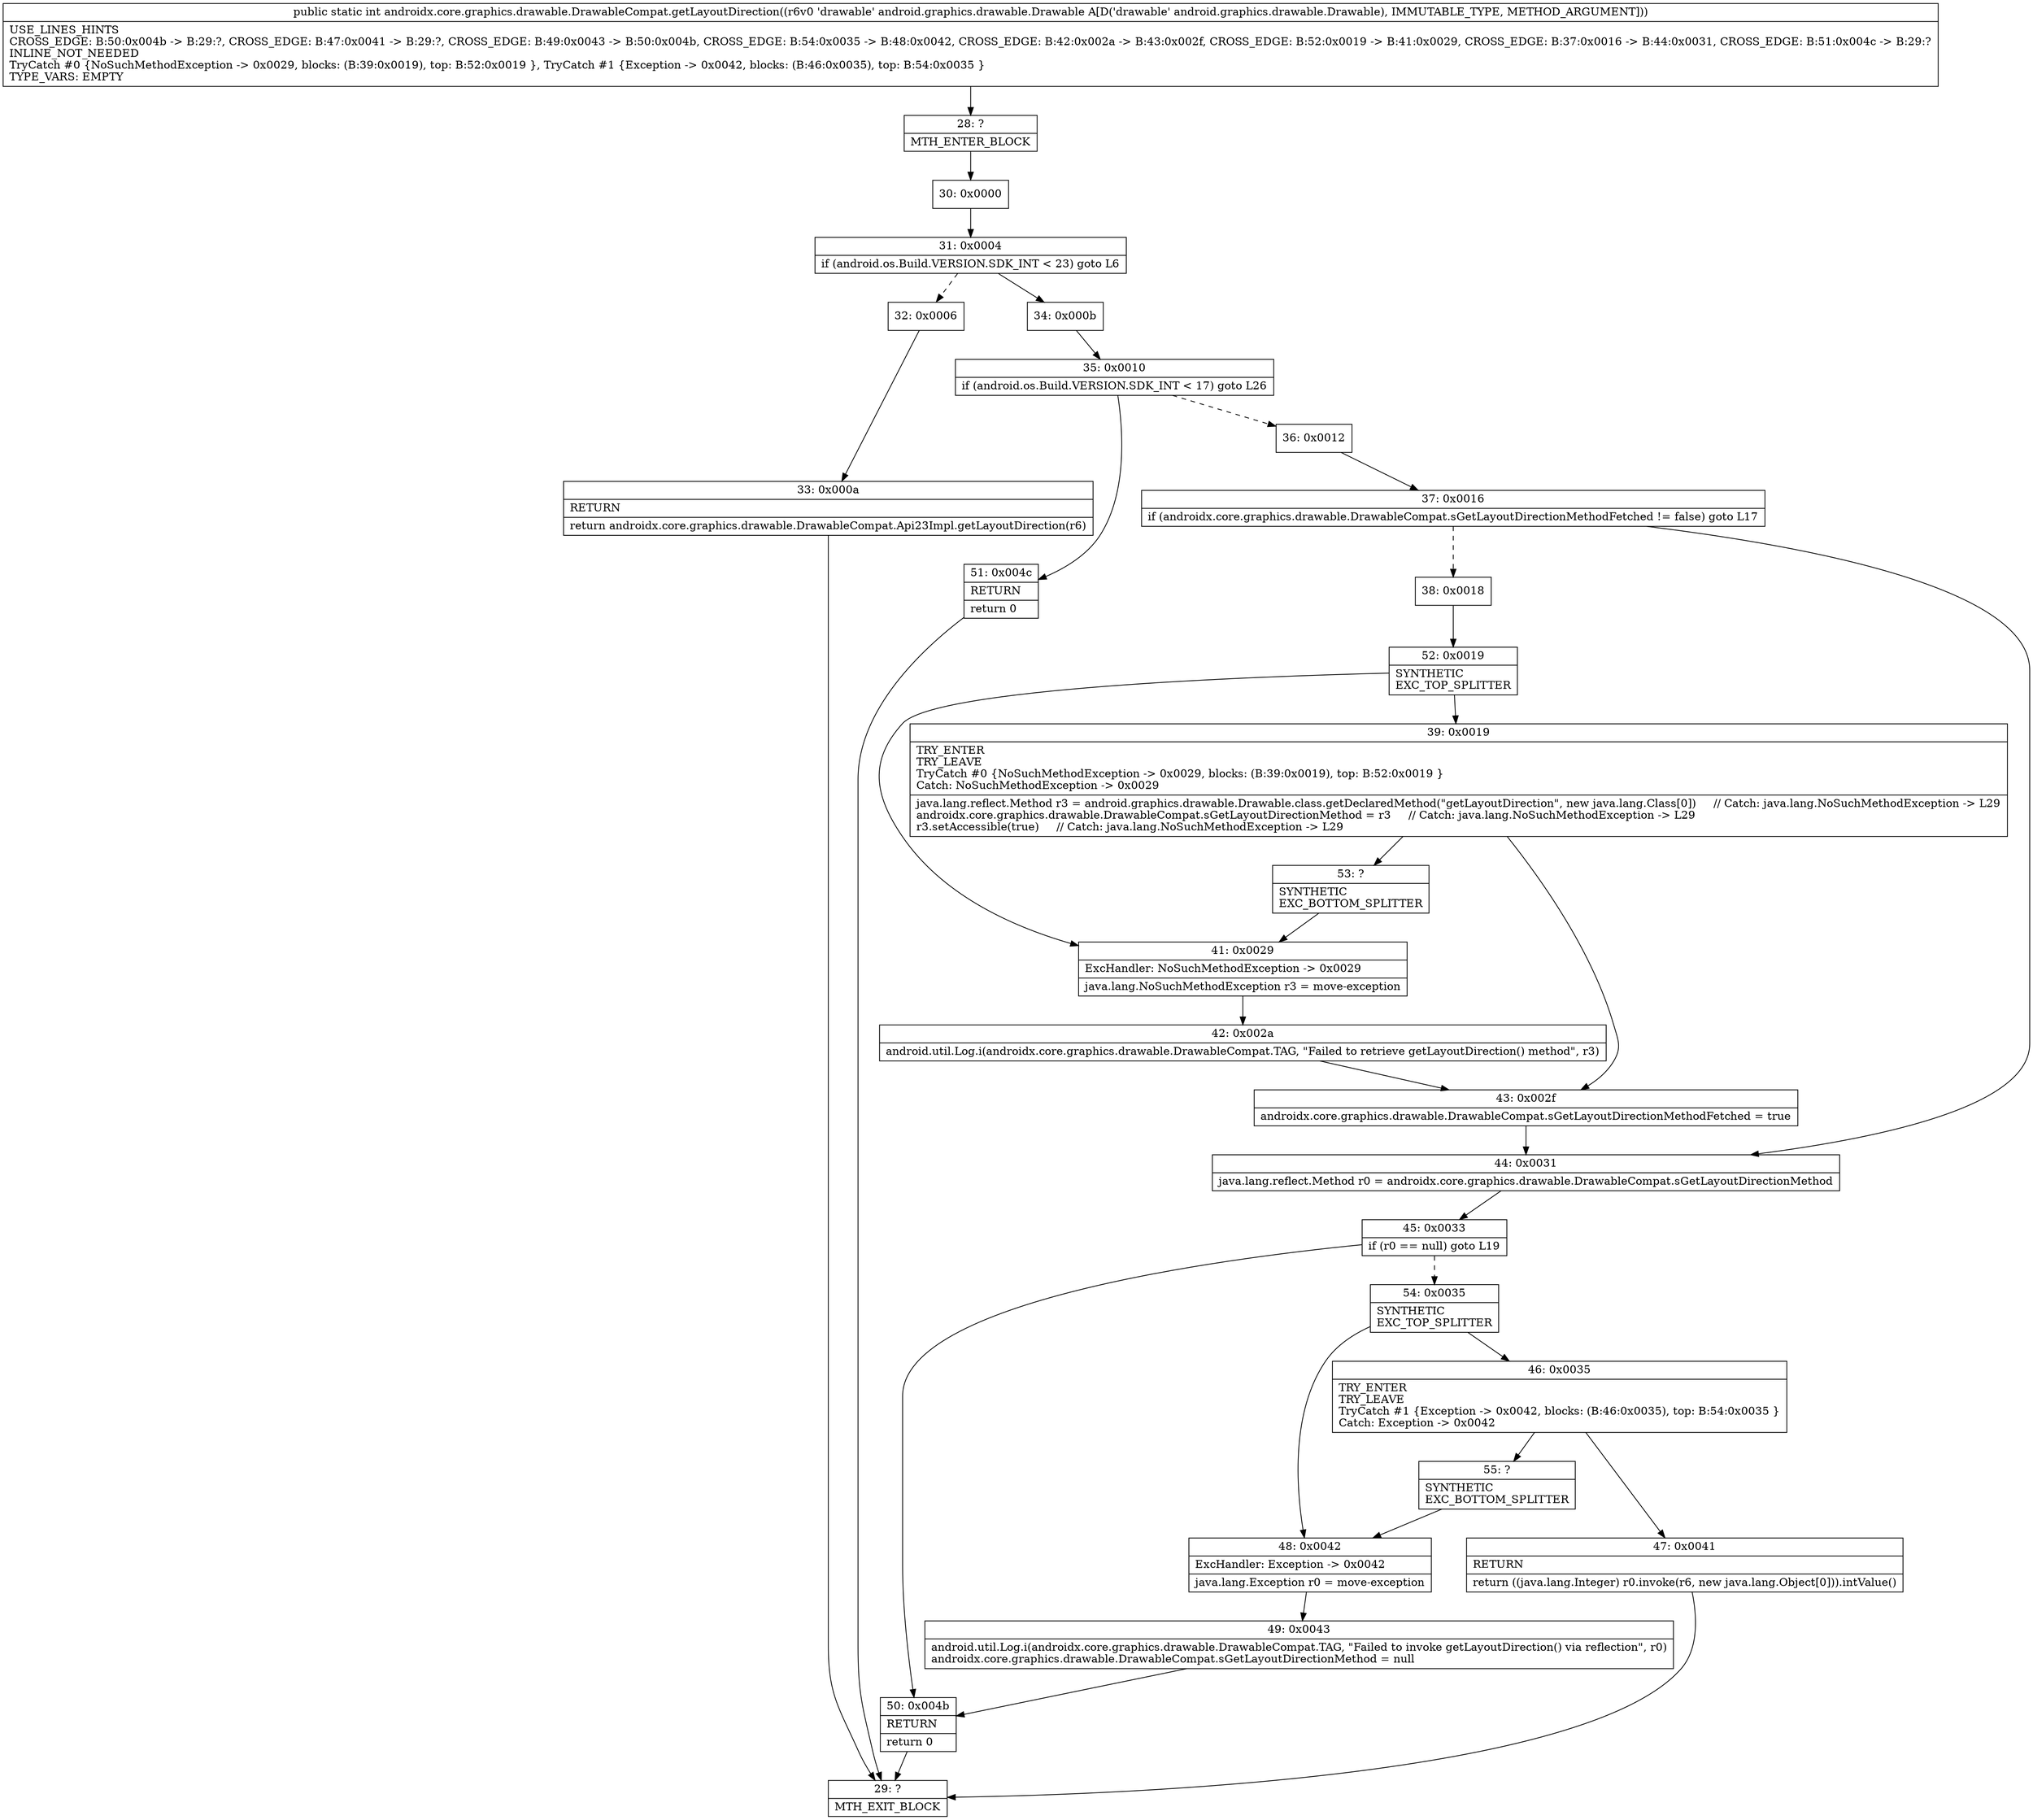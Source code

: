 digraph "CFG forandroidx.core.graphics.drawable.DrawableCompat.getLayoutDirection(Landroid\/graphics\/drawable\/Drawable;)I" {
Node_28 [shape=record,label="{28\:\ ?|MTH_ENTER_BLOCK\l}"];
Node_30 [shape=record,label="{30\:\ 0x0000}"];
Node_31 [shape=record,label="{31\:\ 0x0004|if (android.os.Build.VERSION.SDK_INT \< 23) goto L6\l}"];
Node_32 [shape=record,label="{32\:\ 0x0006}"];
Node_33 [shape=record,label="{33\:\ 0x000a|RETURN\l|return androidx.core.graphics.drawable.DrawableCompat.Api23Impl.getLayoutDirection(r6)\l}"];
Node_29 [shape=record,label="{29\:\ ?|MTH_EXIT_BLOCK\l}"];
Node_34 [shape=record,label="{34\:\ 0x000b}"];
Node_35 [shape=record,label="{35\:\ 0x0010|if (android.os.Build.VERSION.SDK_INT \< 17) goto L26\l}"];
Node_36 [shape=record,label="{36\:\ 0x0012}"];
Node_37 [shape=record,label="{37\:\ 0x0016|if (androidx.core.graphics.drawable.DrawableCompat.sGetLayoutDirectionMethodFetched != false) goto L17\l}"];
Node_38 [shape=record,label="{38\:\ 0x0018}"];
Node_52 [shape=record,label="{52\:\ 0x0019|SYNTHETIC\lEXC_TOP_SPLITTER\l}"];
Node_39 [shape=record,label="{39\:\ 0x0019|TRY_ENTER\lTRY_LEAVE\lTryCatch #0 \{NoSuchMethodException \-\> 0x0029, blocks: (B:39:0x0019), top: B:52:0x0019 \}\lCatch: NoSuchMethodException \-\> 0x0029\l|java.lang.reflect.Method r3 = android.graphics.drawable.Drawable.class.getDeclaredMethod(\"getLayoutDirection\", new java.lang.Class[0])     \/\/ Catch: java.lang.NoSuchMethodException \-\> L29\landroidx.core.graphics.drawable.DrawableCompat.sGetLayoutDirectionMethod = r3     \/\/ Catch: java.lang.NoSuchMethodException \-\> L29\lr3.setAccessible(true)     \/\/ Catch: java.lang.NoSuchMethodException \-\> L29\l}"];
Node_43 [shape=record,label="{43\:\ 0x002f|androidx.core.graphics.drawable.DrawableCompat.sGetLayoutDirectionMethodFetched = true\l}"];
Node_53 [shape=record,label="{53\:\ ?|SYNTHETIC\lEXC_BOTTOM_SPLITTER\l}"];
Node_41 [shape=record,label="{41\:\ 0x0029|ExcHandler: NoSuchMethodException \-\> 0x0029\l|java.lang.NoSuchMethodException r3 = move\-exception\l}"];
Node_42 [shape=record,label="{42\:\ 0x002a|android.util.Log.i(androidx.core.graphics.drawable.DrawableCompat.TAG, \"Failed to retrieve getLayoutDirection() method\", r3)\l}"];
Node_44 [shape=record,label="{44\:\ 0x0031|java.lang.reflect.Method r0 = androidx.core.graphics.drawable.DrawableCompat.sGetLayoutDirectionMethod\l}"];
Node_45 [shape=record,label="{45\:\ 0x0033|if (r0 == null) goto L19\l}"];
Node_50 [shape=record,label="{50\:\ 0x004b|RETURN\l|return 0\l}"];
Node_54 [shape=record,label="{54\:\ 0x0035|SYNTHETIC\lEXC_TOP_SPLITTER\l}"];
Node_46 [shape=record,label="{46\:\ 0x0035|TRY_ENTER\lTRY_LEAVE\lTryCatch #1 \{Exception \-\> 0x0042, blocks: (B:46:0x0035), top: B:54:0x0035 \}\lCatch: Exception \-\> 0x0042\l}"];
Node_47 [shape=record,label="{47\:\ 0x0041|RETURN\l|return ((java.lang.Integer) r0.invoke(r6, new java.lang.Object[0])).intValue()\l}"];
Node_55 [shape=record,label="{55\:\ ?|SYNTHETIC\lEXC_BOTTOM_SPLITTER\l}"];
Node_48 [shape=record,label="{48\:\ 0x0042|ExcHandler: Exception \-\> 0x0042\l|java.lang.Exception r0 = move\-exception\l}"];
Node_49 [shape=record,label="{49\:\ 0x0043|android.util.Log.i(androidx.core.graphics.drawable.DrawableCompat.TAG, \"Failed to invoke getLayoutDirection() via reflection\", r0)\landroidx.core.graphics.drawable.DrawableCompat.sGetLayoutDirectionMethod = null\l}"];
Node_51 [shape=record,label="{51\:\ 0x004c|RETURN\l|return 0\l}"];
MethodNode[shape=record,label="{public static int androidx.core.graphics.drawable.DrawableCompat.getLayoutDirection((r6v0 'drawable' android.graphics.drawable.Drawable A[D('drawable' android.graphics.drawable.Drawable), IMMUTABLE_TYPE, METHOD_ARGUMENT]))  | USE_LINES_HINTS\lCROSS_EDGE: B:50:0x004b \-\> B:29:?, CROSS_EDGE: B:47:0x0041 \-\> B:29:?, CROSS_EDGE: B:49:0x0043 \-\> B:50:0x004b, CROSS_EDGE: B:54:0x0035 \-\> B:48:0x0042, CROSS_EDGE: B:42:0x002a \-\> B:43:0x002f, CROSS_EDGE: B:52:0x0019 \-\> B:41:0x0029, CROSS_EDGE: B:37:0x0016 \-\> B:44:0x0031, CROSS_EDGE: B:51:0x004c \-\> B:29:?\lINLINE_NOT_NEEDED\lTryCatch #0 \{NoSuchMethodException \-\> 0x0029, blocks: (B:39:0x0019), top: B:52:0x0019 \}, TryCatch #1 \{Exception \-\> 0x0042, blocks: (B:46:0x0035), top: B:54:0x0035 \}\lTYPE_VARS: EMPTY\l}"];
MethodNode -> Node_28;Node_28 -> Node_30;
Node_30 -> Node_31;
Node_31 -> Node_32[style=dashed];
Node_31 -> Node_34;
Node_32 -> Node_33;
Node_33 -> Node_29;
Node_34 -> Node_35;
Node_35 -> Node_36[style=dashed];
Node_35 -> Node_51;
Node_36 -> Node_37;
Node_37 -> Node_38[style=dashed];
Node_37 -> Node_44;
Node_38 -> Node_52;
Node_52 -> Node_39;
Node_52 -> Node_41;
Node_39 -> Node_43;
Node_39 -> Node_53;
Node_43 -> Node_44;
Node_53 -> Node_41;
Node_41 -> Node_42;
Node_42 -> Node_43;
Node_44 -> Node_45;
Node_45 -> Node_50;
Node_45 -> Node_54[style=dashed];
Node_50 -> Node_29;
Node_54 -> Node_46;
Node_54 -> Node_48;
Node_46 -> Node_47;
Node_46 -> Node_55;
Node_47 -> Node_29;
Node_55 -> Node_48;
Node_48 -> Node_49;
Node_49 -> Node_50;
Node_51 -> Node_29;
}

